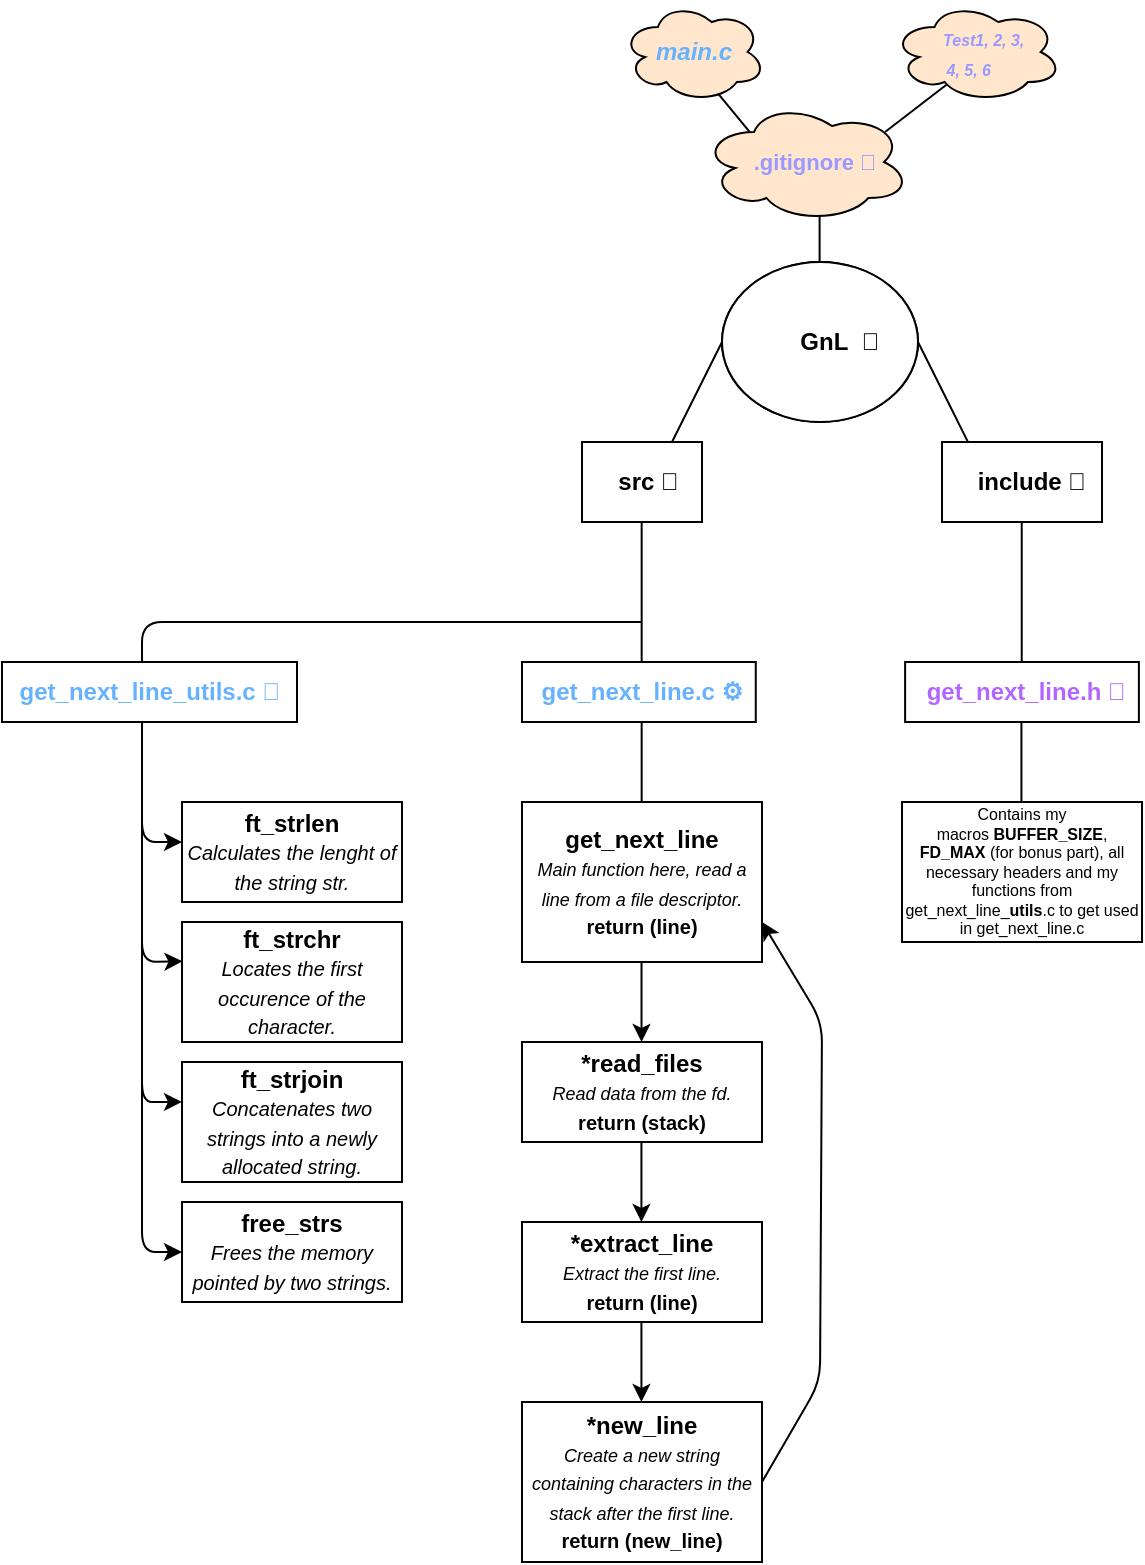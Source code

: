 <mxfile>
    <diagram id="lokVqJMqEOCwoq5SuuqD" name="Page-1">
        <mxGraphModel dx="416" dy="409" grid="0" gridSize="10" guides="1" tooltips="1" connect="1" arrows="1" fold="1" page="1" pageScale="1" pageWidth="850" pageHeight="1100" math="0" shadow="0">
            <root>
                <mxCell id="0"/>
                <mxCell id="1" parent="0"/>
                <mxCell id="4" value="&lt;b&gt;GnL&lt;/b&gt;" style="ellipse;whiteSpace=wrap;html=1;" parent="1" vertex="1">
                    <mxGeometry x="370" y="200" width="98" height="80" as="geometry"/>
                </mxCell>
                <mxCell id="5" value="" style="edgeStyle=none;orthogonalLoop=1;jettySize=auto;html=1;" parent="1" edge="1">
                    <mxGeometry width="100" relative="1" as="geometry">
                        <mxPoint x="370" y="240" as="sourcePoint"/>
                        <mxPoint x="335" y="310" as="targetPoint"/>
                        <Array as="points"/>
                    </mxGeometry>
                </mxCell>
                <mxCell id="6" value="" style="edgeStyle=none;orthogonalLoop=1;jettySize=auto;html=1;" parent="1" edge="1">
                    <mxGeometry width="100" relative="1" as="geometry">
                        <mxPoint x="468.0" y="240" as="sourcePoint"/>
                        <mxPoint x="503" y="310" as="targetPoint"/>
                        <Array as="points"/>
                    </mxGeometry>
                </mxCell>
                <mxCell id="7" value="&lt;b&gt;&amp;nbsp;&amp;nbsp;src&amp;nbsp;&lt;/b&gt;&lt;span id=&quot;copy-emoji&quot; class=&quot;efont&quot;&gt;📁&lt;br&gt;&lt;/span&gt;" style="whiteSpace=wrap;html=1;" parent="1" vertex="1">
                    <mxGeometry x="300" y="290" width="60" height="40" as="geometry"/>
                </mxCell>
                <mxCell id="8" value="&lt;font style=&quot;font-size: 12px;&quot;&gt;&lt;b&gt;&amp;nbsp; &amp;nbsp;include&amp;nbsp;&lt;/b&gt;&lt;span id=&quot;copy-emoji&quot; class=&quot;efont&quot;&gt;📁&lt;/span&gt;&lt;/font&gt;&lt;b&gt;&lt;br&gt;&lt;/b&gt;" style="whiteSpace=wrap;html=1;" parent="1" vertex="1">
                    <mxGeometry x="480" y="290" width="80" height="40" as="geometry"/>
                </mxCell>
                <mxCell id="9" value="" style="edgeStyle=none;orthogonalLoop=1;jettySize=auto;html=1;" parent="1" edge="1">
                    <mxGeometry width="100" relative="1" as="geometry">
                        <mxPoint x="418.8" y="200" as="sourcePoint"/>
                        <mxPoint x="418.8" y="160" as="targetPoint"/>
                        <Array as="points"/>
                    </mxGeometry>
                </mxCell>
                <mxCell id="12" value="&lt;b&gt;&amp;nbsp; &amp;nbsp; &amp;nbsp; GnL&amp;nbsp;&amp;nbsp;&lt;/b&gt;&lt;span id=&quot;copy-emoji&quot; class=&quot;efont&quot;&gt;📁&lt;br&gt;&lt;/span&gt;" style="ellipse;whiteSpace=wrap;html=1;" parent="1" vertex="1">
                    <mxGeometry x="370" y="200" width="98" height="80" as="geometry"/>
                </mxCell>
                <mxCell id="14" value="&lt;font color=&quot;#9999ff&quot; style=&quot;font-size: 11px;&quot;&gt;&lt;span style=&quot;font-size: 11px;&quot;&gt;&lt;b&gt;&amp;nbsp; &amp;nbsp;.gitignore&amp;nbsp;&lt;/b&gt;&lt;/span&gt;&lt;span style=&quot;font-size: 11px;&quot;&gt;&lt;b&gt;📄&lt;/b&gt;&lt;/span&gt;&lt;br&gt;&lt;/font&gt;" style="ellipse;shape=cloud;whiteSpace=wrap;html=1;fillColor=#FFE6CC;" parent="1" vertex="1">
                    <mxGeometry x="360" y="120" width="104" height="60" as="geometry"/>
                </mxCell>
                <mxCell id="18" value="" style="edgeStyle=none;orthogonalLoop=1;jettySize=auto;html=1;fontColor=#FF3399;shadow=0;exitX=0.88;exitY=0.25;exitDx=0;exitDy=0;exitPerimeter=0;" parent="1" source="14" edge="1">
                    <mxGeometry width="100" relative="1" as="geometry">
                        <mxPoint x="450" y="130" as="sourcePoint"/>
                        <mxPoint x="510" y="90" as="targetPoint"/>
                        <Array as="points"/>
                    </mxGeometry>
                </mxCell>
                <mxCell id="19" value="&lt;i style=&quot;border-color: var(--border-color);&quot;&gt;&lt;b style=&quot;font-size: 8px;&quot;&gt;&lt;font color=&quot;#9999ff&quot; style=&quot;font-size: 8px;&quot;&gt;&amp;nbsp; &amp;nbsp;Test1, 2, 3,&lt;br style=&quot;border-color: var(--border-color);&quot;&gt;4, 5, 6&amp;nbsp;&lt;/font&gt;&lt;/b&gt;&lt;/i&gt;&lt;font color=&quot;#9999ff&quot;&gt;&lt;span style=&quot;font-size: 8px;&quot;&gt;&lt;b&gt;&lt;i&gt;📄&lt;/i&gt;&lt;/b&gt;&lt;/span&gt;&lt;/font&gt;" style="ellipse;shape=cloud;whiteSpace=wrap;html=1;labelBackgroundColor=none;fontColor=#FF3399;fillColor=#FFE6CC;" parent="1" vertex="1">
                    <mxGeometry x="455" y="70" width="85" height="50" as="geometry"/>
                </mxCell>
                <mxCell id="20" value="" style="edgeStyle=none;orthogonalLoop=1;jettySize=auto;html=1;fontColor=#FF3399;shadow=0;exitX=0.23;exitY=0.251;exitDx=0;exitDy=0;exitPerimeter=0;" parent="1" source="14" edge="1">
                    <mxGeometry width="100" relative="1" as="geometry">
                        <mxPoint x="290.0" y="135" as="sourcePoint"/>
                        <mxPoint x="346.8" y="90" as="targetPoint"/>
                        <Array as="points"/>
                    </mxGeometry>
                </mxCell>
                <mxCell id="21" value="&lt;b&gt;&lt;i&gt;&lt;font color=&quot;#66b2ff&quot;&gt;main.c&lt;/font&gt;&lt;/i&gt;&lt;/b&gt;" style="ellipse;shape=cloud;whiteSpace=wrap;html=1;labelBackgroundColor=none;fontColor=#FF3399;fillColor=#FFE6CC;" parent="1" vertex="1">
                    <mxGeometry x="320" y="70" width="71.8" height="50" as="geometry"/>
                </mxCell>
                <mxCell id="22" value="" style="edgeStyle=none;orthogonalLoop=1;jettySize=auto;html=1;fontSize=11;" parent="1" edge="1">
                    <mxGeometry width="100" relative="1" as="geometry">
                        <mxPoint x="329.83" y="330" as="sourcePoint"/>
                        <mxPoint x="329.83" y="410" as="targetPoint"/>
                        <Array as="points"/>
                    </mxGeometry>
                </mxCell>
                <mxCell id="23" value="" style="edgeStyle=none;orthogonalLoop=1;jettySize=auto;html=1;fontSize=11;" parent="1" edge="1">
                    <mxGeometry width="100" relative="1" as="geometry">
                        <mxPoint x="519.86" y="330" as="sourcePoint"/>
                        <mxPoint x="519.86" y="410" as="targetPoint"/>
                        <Array as="points"/>
                    </mxGeometry>
                </mxCell>
                <mxCell id="24" value="" style="edgeStyle=none;orthogonalLoop=1;jettySize=auto;html=1;fontSize=11;" parent="1" edge="1">
                    <mxGeometry width="100" relative="1" as="geometry">
                        <mxPoint x="330" y="380" as="sourcePoint"/>
                        <mxPoint x="80" y="410" as="targetPoint"/>
                        <Array as="points">
                            <mxPoint x="80" y="380"/>
                        </Array>
                    </mxGeometry>
                </mxCell>
                <mxCell id="25" value="&lt;span id=&quot;copy-emoji&quot; class=&quot;efont&quot;&gt;&lt;b&gt;&lt;font color=&quot;#66b2ff&quot;&gt;&amp;nbsp;get_next_line.c&amp;nbsp;&lt;/font&gt;&lt;/b&gt;&lt;font color=&quot;#66b2ff&quot;&gt;&lt;b&gt;⚙️&lt;/b&gt;&lt;/font&gt;&lt;br&gt;&lt;/span&gt;" style="whiteSpace=wrap;html=1;" parent="1" vertex="1">
                    <mxGeometry x="270" y="400" width="116.88" height="30" as="geometry"/>
                </mxCell>
                <mxCell id="26" value="" style="edgeStyle=none;orthogonalLoop=1;jettySize=auto;html=1;" parent="1" edge="1">
                    <mxGeometry width="100" relative="1" as="geometry">
                        <mxPoint x="329.83" y="430" as="sourcePoint"/>
                        <mxPoint x="329.83" y="480" as="targetPoint"/>
                        <Array as="points"/>
                    </mxGeometry>
                </mxCell>
                <mxCell id="27" value="&lt;b style=&quot;border-color: var(--border-color);&quot;&gt;get_next_line&lt;br style=&quot;border-color: var(--border-color);&quot;&gt;&lt;/b&gt;&lt;font style=&quot;&quot;&gt;&lt;i style=&quot;&quot;&gt;&lt;font style=&quot;font-size: 9px;&quot;&gt;Main function here, read a line from a file descriptor.&lt;/font&gt;&lt;br&gt;&lt;/i&gt;&lt;b style=&quot;font-size: 10px;&quot;&gt;return (line)&lt;/b&gt;&lt;/font&gt;" style="whiteSpace=wrap;html=1;" parent="1" vertex="1">
                    <mxGeometry x="270" y="470" width="120" height="80" as="geometry"/>
                </mxCell>
                <mxCell id="28" value="" style="edgeStyle=none;orthogonalLoop=1;jettySize=auto;html=1;fontSize=9;" edge="1" parent="1">
                    <mxGeometry width="100" relative="1" as="geometry">
                        <mxPoint x="329.76" y="550" as="sourcePoint"/>
                        <mxPoint x="329.76" y="590" as="targetPoint"/>
                        <Array as="points"/>
                    </mxGeometry>
                </mxCell>
                <mxCell id="29" value="&lt;font style=&quot;&quot;&gt;&lt;font style=&quot;&quot;&gt;&lt;b&gt;*read_files&lt;br&gt;&lt;/b&gt;&lt;/font&gt;&lt;font style=&quot;font-size: 9px;&quot;&gt;&lt;i&gt;Read data from the fd.&lt;br&gt;&lt;/i&gt;&lt;/font&gt;&lt;b style=&quot;font-size: 10px;&quot;&gt;return (stack)&lt;/b&gt;&lt;/font&gt;" style="whiteSpace=wrap;html=1;" vertex="1" parent="1">
                    <mxGeometry x="270" y="590" width="120" height="50" as="geometry"/>
                </mxCell>
                <mxCell id="30" value="&lt;font style=&quot;&quot;&gt;&lt;font style=&quot;&quot;&gt;&lt;b&gt;*extract_line&lt;br&gt;&lt;/b&gt;&lt;/font&gt;&lt;font style=&quot;font-size: 9px;&quot;&gt;&lt;i&gt;Extract the first line.&lt;br&gt;&lt;/i&gt;&lt;/font&gt;&lt;b style=&quot;font-size: 10px;&quot;&gt;return (line)&lt;/b&gt;&lt;/font&gt;" style="whiteSpace=wrap;html=1;" vertex="1" parent="1">
                    <mxGeometry x="270" y="680" width="120" height="50" as="geometry"/>
                </mxCell>
                <mxCell id="34" value="" style="edgeStyle=none;orthogonalLoop=1;jettySize=auto;html=1;fontSize=9;" edge="1" parent="1">
                    <mxGeometry width="100" relative="1" as="geometry">
                        <mxPoint x="329.71" y="640" as="sourcePoint"/>
                        <mxPoint x="329.71" y="680" as="targetPoint"/>
                        <Array as="points"/>
                    </mxGeometry>
                </mxCell>
                <mxCell id="35" value="" style="edgeStyle=none;orthogonalLoop=1;jettySize=auto;html=1;fontSize=9;" edge="1" parent="1">
                    <mxGeometry width="100" relative="1" as="geometry">
                        <mxPoint x="329.71" y="730" as="sourcePoint"/>
                        <mxPoint x="329.71" y="770" as="targetPoint"/>
                        <Array as="points"/>
                    </mxGeometry>
                </mxCell>
                <mxCell id="36" value="&lt;font style=&quot;&quot;&gt;&lt;font style=&quot;&quot;&gt;&lt;b&gt;*new_line&lt;br&gt;&lt;/b&gt;&lt;/font&gt;&lt;font style=&quot;font-size: 9px;&quot;&gt;&lt;i&gt;Create a new string containing characters in the stack after the first line.&lt;br&gt;&lt;/i&gt;&lt;/font&gt;&lt;b style=&quot;font-size: 10px;&quot;&gt;return (new_line)&lt;/b&gt;&lt;/font&gt;" style="whiteSpace=wrap;html=1;" vertex="1" parent="1">
                    <mxGeometry x="270" y="770" width="120" height="80" as="geometry"/>
                </mxCell>
                <mxCell id="37" value="" style="edgeStyle=none;orthogonalLoop=1;jettySize=auto;html=1;fontSize=8;exitX=1;exitY=0.5;exitDx=0;exitDy=0;entryX=1;entryY=0.75;entryDx=0;entryDy=0;" edge="1" parent="1" source="36" target="27">
                    <mxGeometry width="100" relative="1" as="geometry">
                        <mxPoint x="418.71" y="820" as="sourcePoint"/>
                        <mxPoint x="420" y="540" as="targetPoint"/>
                        <Array as="points">
                            <mxPoint x="419" y="760"/>
                            <mxPoint x="420" y="580"/>
                        </Array>
                    </mxGeometry>
                </mxCell>
                <mxCell id="38" value="&lt;span id=&quot;copy-emoji&quot; class=&quot;efont&quot;&gt;&lt;b&gt;&lt;font color=&quot;#66b2ff&quot;&gt;get_next_line_utils.c&amp;nbsp;&lt;/font&gt;&lt;/b&gt;&lt;font color=&quot;#66b2ff&quot;&gt;&lt;b&gt;🧰&lt;/b&gt;&lt;/font&gt;&lt;br&gt;&lt;/span&gt;" style="whiteSpace=wrap;html=1;" vertex="1" parent="1">
                    <mxGeometry x="10" y="400" width="147.5" height="30" as="geometry"/>
                </mxCell>
                <mxCell id="40" value="" style="edgeStyle=none;orthogonalLoop=1;jettySize=auto;html=1;" edge="1" parent="1">
                    <mxGeometry width="100" relative="1" as="geometry">
                        <mxPoint x="80.0" y="430" as="sourcePoint"/>
                        <mxPoint x="100" y="490" as="targetPoint"/>
                        <Array as="points">
                            <mxPoint x="80" y="450"/>
                            <mxPoint x="80" y="490"/>
                        </Array>
                    </mxGeometry>
                </mxCell>
                <mxCell id="41" value="&lt;font style=&quot;&quot;&gt;&lt;font style=&quot;&quot;&gt;&lt;b&gt;ft_strlen&lt;br&gt;&lt;/b&gt;&lt;/font&gt;&lt;font size=&quot;1&quot;&gt;&lt;i&gt;Calculates the lenght of the string str.&lt;/i&gt;&lt;/font&gt;&lt;br&gt;&lt;/font&gt;" style="whiteSpace=wrap;html=1;" vertex="1" parent="1">
                    <mxGeometry x="100" y="470" width="110" height="50" as="geometry"/>
                </mxCell>
                <mxCell id="43" value="" style="edgeStyle=none;orthogonalLoop=1;jettySize=auto;html=1;entryX=0.002;entryY=0.328;entryDx=0;entryDy=0;entryPerimeter=0;" edge="1" parent="1" target="44">
                    <mxGeometry width="100" relative="1" as="geometry">
                        <mxPoint x="80" y="480" as="sourcePoint"/>
                        <mxPoint x="90" y="570" as="targetPoint"/>
                        <Array as="points">
                            <mxPoint x="80" y="550"/>
                        </Array>
                    </mxGeometry>
                </mxCell>
                <mxCell id="44" value="&lt;font style=&quot;&quot;&gt;&lt;font style=&quot;&quot;&gt;&lt;b&gt;ft_strchr&lt;br&gt;&lt;/b&gt;&lt;/font&gt;&lt;font size=&quot;1&quot;&gt;&lt;i&gt;Locates the first occurence of the character.&lt;/i&gt;&lt;/font&gt;&lt;br&gt;&lt;/font&gt;" style="whiteSpace=wrap;html=1;" vertex="1" parent="1">
                    <mxGeometry x="100" y="530" width="110" height="60" as="geometry"/>
                </mxCell>
                <mxCell id="45" value="" style="edgeStyle=none;orthogonalLoop=1;jettySize=auto;html=1;fontSize=8;entryX=0;entryY=0.333;entryDx=0;entryDy=0;entryPerimeter=0;" edge="1" parent="1" target="46">
                    <mxGeometry width="100" relative="1" as="geometry">
                        <mxPoint x="80" y="540" as="sourcePoint"/>
                        <mxPoint x="80" y="620" as="targetPoint"/>
                        <Array as="points">
                            <mxPoint x="80" y="620"/>
                            <mxPoint x="90" y="620"/>
                        </Array>
                    </mxGeometry>
                </mxCell>
                <mxCell id="46" value="&lt;font style=&quot;&quot;&gt;&lt;font style=&quot;&quot;&gt;&lt;b&gt;ft_strjoin&lt;br&gt;&lt;/b&gt;&lt;/font&gt;&lt;font size=&quot;1&quot;&gt;&lt;i&gt;Concatenates two strings into a newly allocated string.&lt;/i&gt;&lt;/font&gt;&lt;br&gt;&lt;/font&gt;" style="whiteSpace=wrap;html=1;" vertex="1" parent="1">
                    <mxGeometry x="100" y="600" width="110" height="60" as="geometry"/>
                </mxCell>
                <mxCell id="47" value="&lt;font style=&quot;&quot;&gt;&lt;b&gt;free_strs&lt;br&gt;&lt;/b&gt;&lt;i style=&quot;font-size: x-small;&quot;&gt;Frees the memory pointed by two strings.&lt;/i&gt;&lt;br&gt;&lt;/font&gt;" style="whiteSpace=wrap;html=1;" vertex="1" parent="1">
                    <mxGeometry x="100" y="670" width="110" height="50" as="geometry"/>
                </mxCell>
                <mxCell id="48" value="" style="edgeStyle=none;orthogonalLoop=1;jettySize=auto;html=1;fontSize=8;entryX=0;entryY=0.5;entryDx=0;entryDy=0;" edge="1" parent="1" target="47">
                    <mxGeometry width="100" relative="1" as="geometry">
                        <mxPoint x="80" y="610" as="sourcePoint"/>
                        <mxPoint x="80" y="700" as="targetPoint"/>
                        <Array as="points">
                            <mxPoint x="80" y="650"/>
                            <mxPoint x="80" y="695"/>
                        </Array>
                    </mxGeometry>
                </mxCell>
                <mxCell id="49" value="&lt;span id=&quot;copy-emoji&quot; class=&quot;efont&quot;&gt;&lt;font color=&quot;#b266ff&quot;&gt;&lt;b style=&quot;&quot;&gt;&amp;nbsp;get_next_line.h&amp;nbsp;&lt;/b&gt;&lt;b style=&quot;&quot;&gt;📖&lt;/b&gt;&lt;/font&gt;&lt;br&gt;&lt;/span&gt;" style="whiteSpace=wrap;html=1;" vertex="1" parent="1">
                    <mxGeometry x="461.56" y="400" width="116.88" height="30" as="geometry"/>
                </mxCell>
                <mxCell id="50" value="" style="edgeStyle=none;orthogonalLoop=1;jettySize=auto;html=1;" edge="1" parent="1">
                    <mxGeometry width="100" relative="1" as="geometry">
                        <mxPoint x="519.71" y="430" as="sourcePoint"/>
                        <mxPoint x="519.71" y="480" as="targetPoint"/>
                        <Array as="points"/>
                    </mxGeometry>
                </mxCell>
                <mxCell id="51" value="&lt;font color=&quot;#000000&quot;&gt;Contains my macros&amp;nbsp;&lt;b&gt;BUFFER_SIZE&lt;/b&gt;, &lt;b&gt;FD_MAX&lt;/b&gt; (for bonus part), all necessary headers and my functions from get_next_line_&lt;b&gt;utils&lt;/b&gt;.c to get used in get_next_line.c&lt;br&gt;&lt;/font&gt;" style="whiteSpace=wrap;html=1;fontSize=8;fontColor=#B266FF;" vertex="1" parent="1">
                    <mxGeometry x="460" y="470" width="120" height="70" as="geometry"/>
                </mxCell>
            </root>
        </mxGraphModel>
    </diagram>
</mxfile>